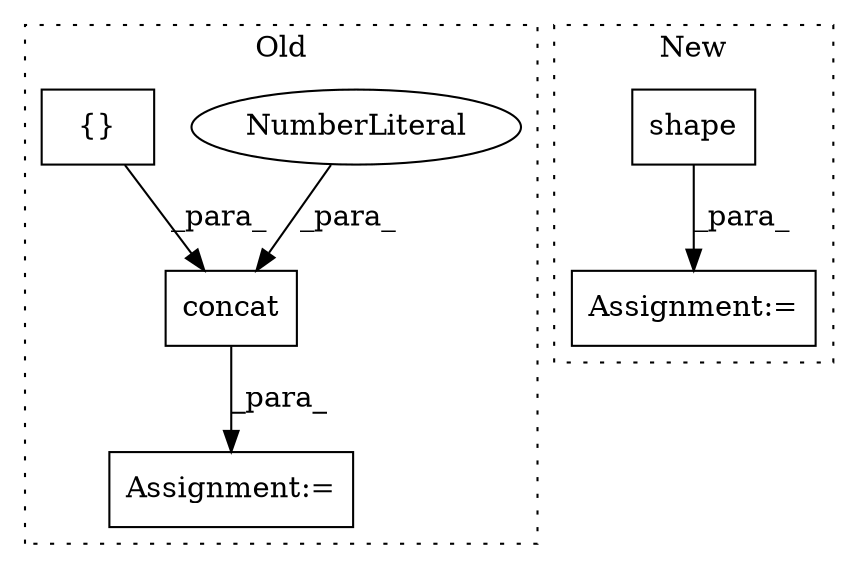 digraph G {
subgraph cluster0 {
1 [label="concat" a="32" s="794,827" l="7,1" shape="box"];
4 [label="NumberLiteral" a="34" s="826" l="1" shape="ellipse"];
5 [label="Assignment:=" a="7" s="941" l="31" shape="box"];
6 [label="{}" a="4" s="810,824" l="1,1" shape="box"];
label = "Old";
style="dotted";
}
subgraph cluster1 {
2 [label="shape" a="32" s="647,656" l="6,1" shape="box"];
3 [label="Assignment:=" a="7" s="642" l="1" shape="box"];
label = "New";
style="dotted";
}
1 -> 5 [label="_para_"];
2 -> 3 [label="_para_"];
4 -> 1 [label="_para_"];
6 -> 1 [label="_para_"];
}